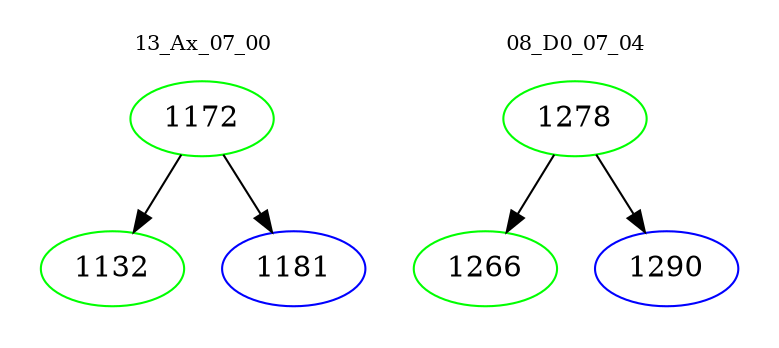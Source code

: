 digraph{
subgraph cluster_0 {
color = white
label = "13_Ax_07_00";
fontsize=10;
T0_1172 [label="1172", color="green"]
T0_1172 -> T0_1132 [color="black"]
T0_1132 [label="1132", color="green"]
T0_1172 -> T0_1181 [color="black"]
T0_1181 [label="1181", color="blue"]
}
subgraph cluster_1 {
color = white
label = "08_D0_07_04";
fontsize=10;
T1_1278 [label="1278", color="green"]
T1_1278 -> T1_1266 [color="black"]
T1_1266 [label="1266", color="green"]
T1_1278 -> T1_1290 [color="black"]
T1_1290 [label="1290", color="blue"]
}
}
